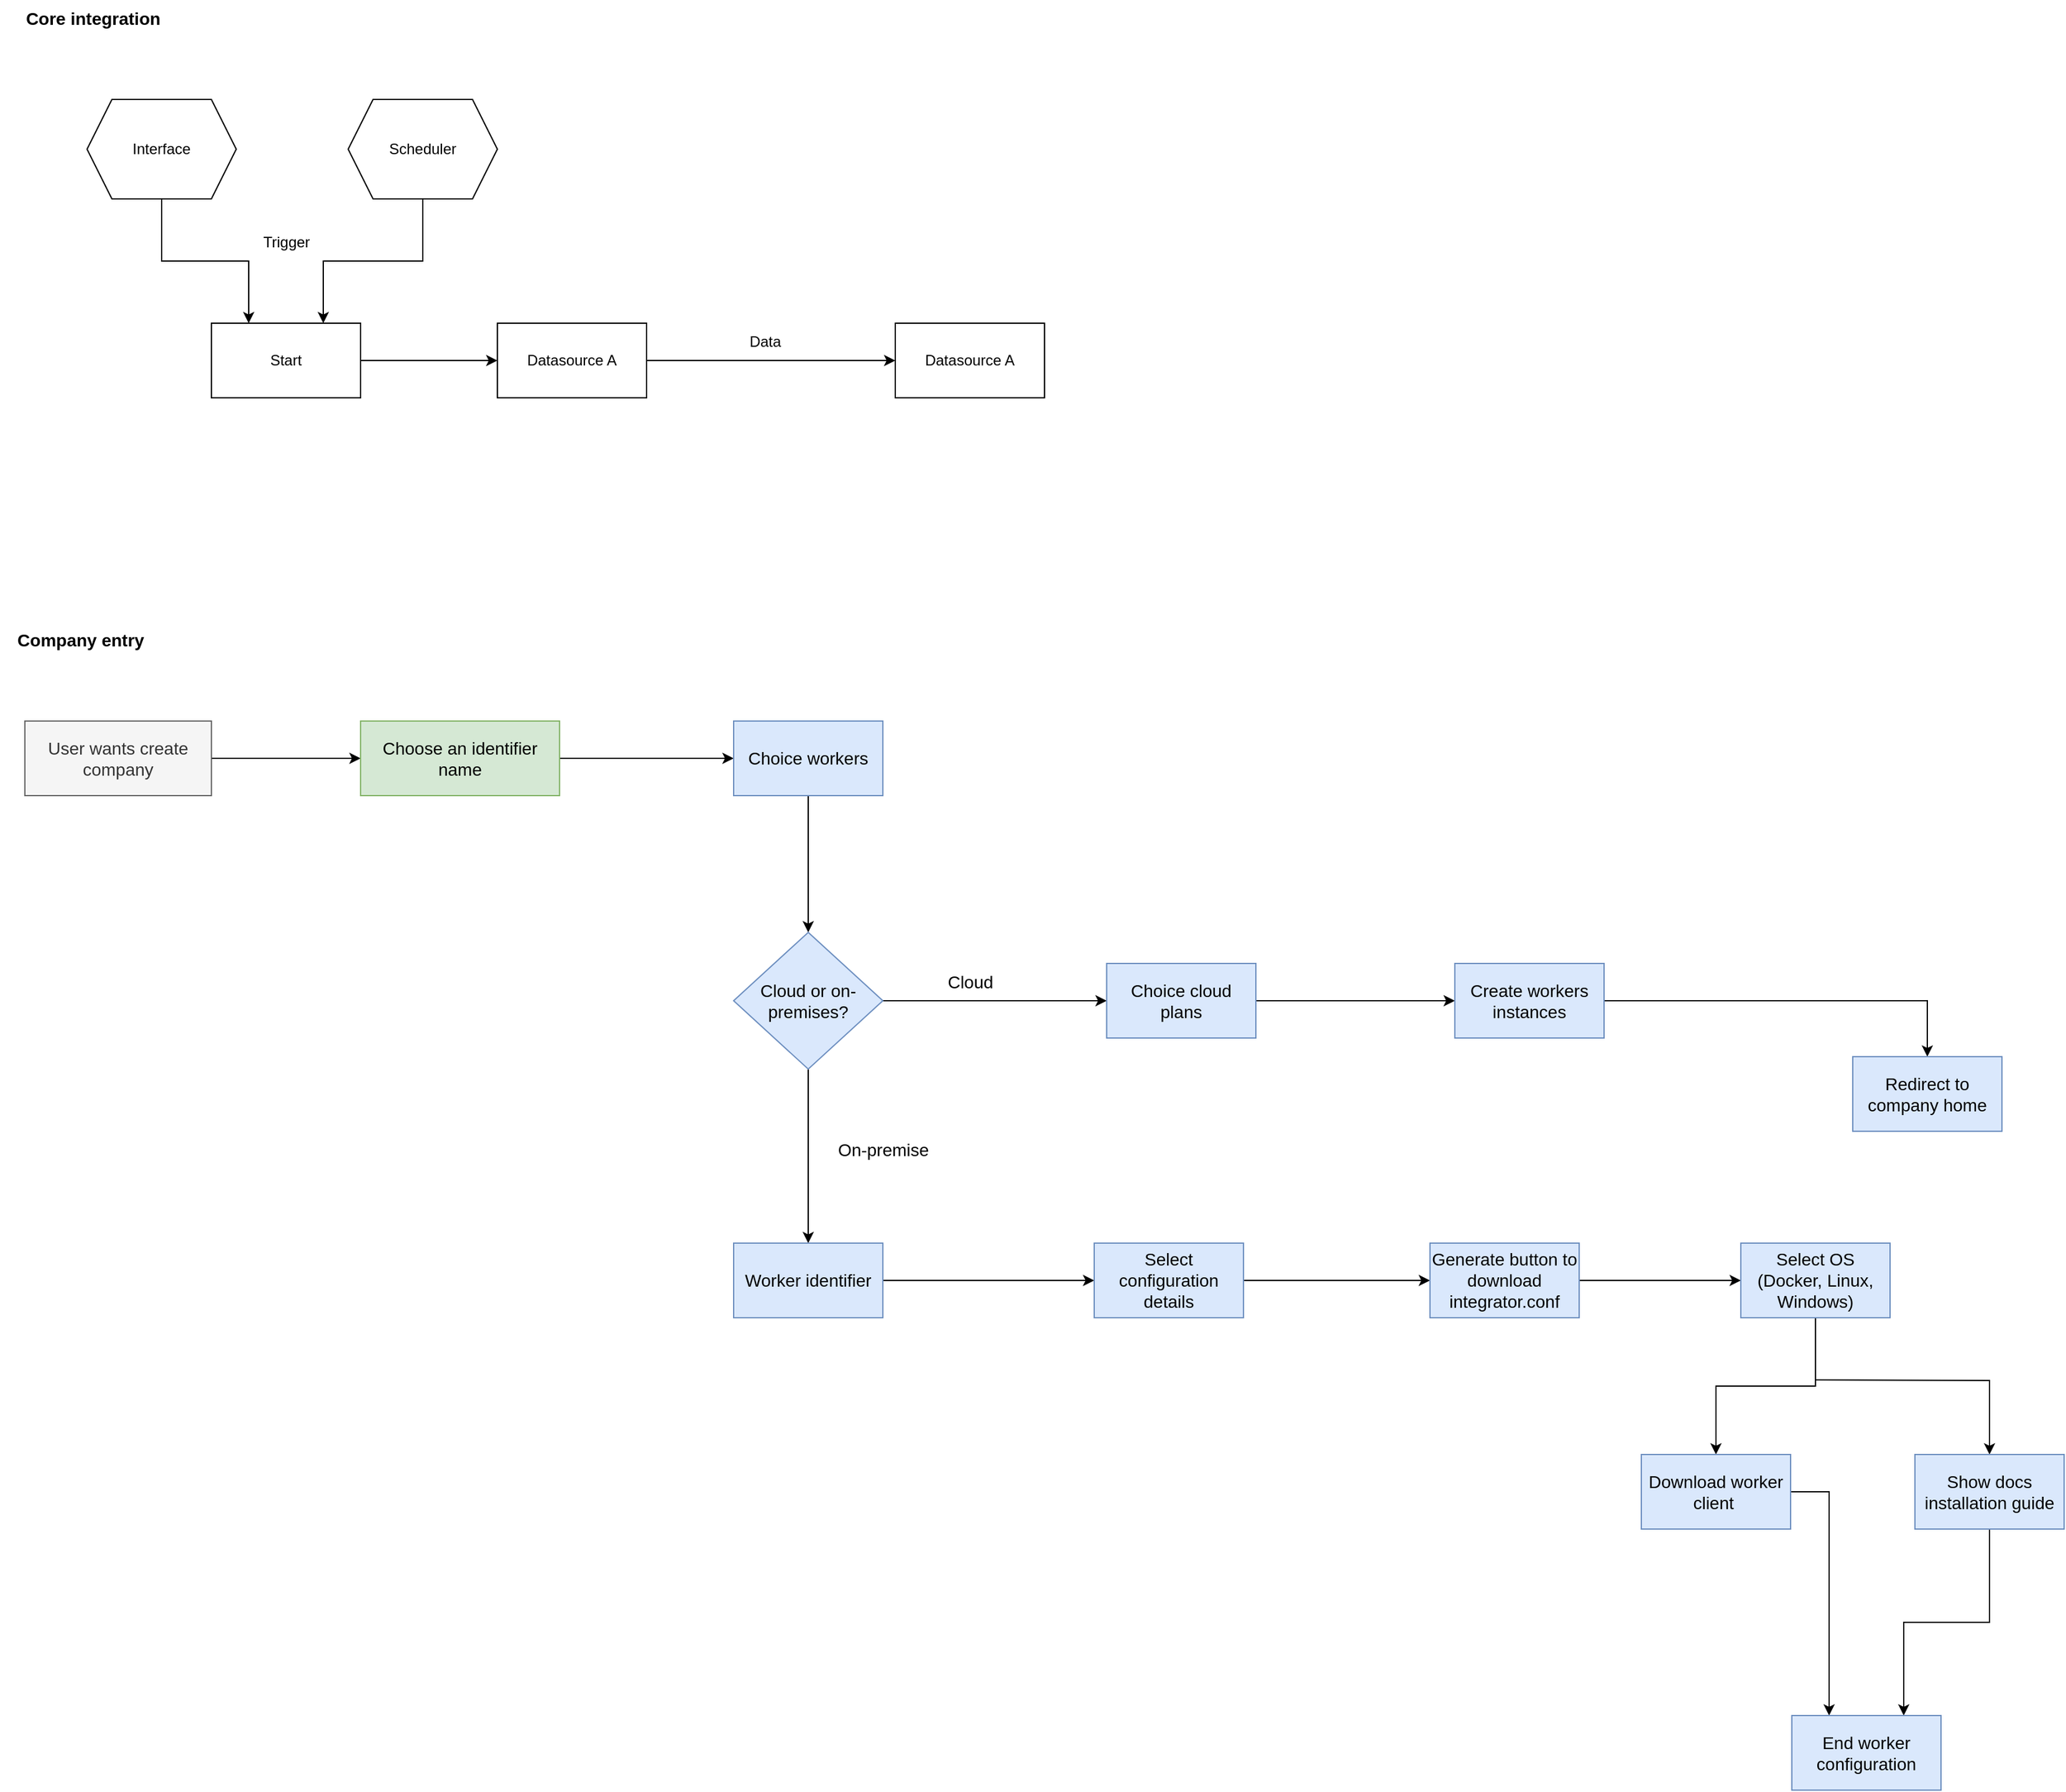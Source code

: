 <mxfile version="20.7.4" type="github">
  <diagram id="tBJtGItLAEdfWHWXXBW2" name="Page-1">
    <mxGraphModel dx="2900" dy="2419" grid="1" gridSize="10" guides="1" tooltips="1" connect="1" arrows="1" fold="1" page="1" pageScale="1" pageWidth="827" pageHeight="1169" math="0" shadow="0">
      <root>
        <mxCell id="0" />
        <mxCell id="1" parent="0" />
        <mxCell id="6NRoLecgiorz-ysppyv6-4" style="edgeStyle=orthogonalEdgeStyle;rounded=0;orthogonalLoop=1;jettySize=auto;html=1;entryX=0;entryY=0.5;entryDx=0;entryDy=0;" parent="1" source="6NRoLecgiorz-ysppyv6-1" target="6NRoLecgiorz-ysppyv6-2" edge="1">
          <mxGeometry relative="1" as="geometry" />
        </mxCell>
        <mxCell id="6NRoLecgiorz-ysppyv6-1" value="Datasource A" style="rounded=0;whiteSpace=wrap;html=1;" parent="1" vertex="1">
          <mxGeometry x="140" y="160" width="120" height="60" as="geometry" />
        </mxCell>
        <mxCell id="6NRoLecgiorz-ysppyv6-2" value="Datasource A" style="rounded=0;whiteSpace=wrap;html=1;" parent="1" vertex="1">
          <mxGeometry x="460" y="160" width="120" height="60" as="geometry" />
        </mxCell>
        <mxCell id="6NRoLecgiorz-ysppyv6-5" value="Data" style="text;html=1;align=center;verticalAlign=middle;resizable=0;points=[];autosize=1;strokeColor=none;fillColor=none;" parent="1" vertex="1">
          <mxGeometry x="330" y="160" width="50" height="30" as="geometry" />
        </mxCell>
        <mxCell id="6NRoLecgiorz-ysppyv6-13" style="edgeStyle=orthogonalEdgeStyle;rounded=0;orthogonalLoop=1;jettySize=auto;html=1;entryX=0.75;entryY=0;entryDx=0;entryDy=0;" parent="1" source="6NRoLecgiorz-ysppyv6-8" target="6NRoLecgiorz-ysppyv6-11" edge="1">
          <mxGeometry relative="1" as="geometry" />
        </mxCell>
        <mxCell id="6NRoLecgiorz-ysppyv6-8" value="Scheduler" style="shape=hexagon;perimeter=hexagonPerimeter2;whiteSpace=wrap;html=1;fixedSize=1;" parent="1" vertex="1">
          <mxGeometry x="20" y="-20" width="120" height="80" as="geometry" />
        </mxCell>
        <mxCell id="6NRoLecgiorz-ysppyv6-12" style="edgeStyle=orthogonalEdgeStyle;rounded=0;orthogonalLoop=1;jettySize=auto;html=1;entryX=0.25;entryY=0;entryDx=0;entryDy=0;" parent="1" source="6NRoLecgiorz-ysppyv6-9" target="6NRoLecgiorz-ysppyv6-11" edge="1">
          <mxGeometry relative="1" as="geometry" />
        </mxCell>
        <mxCell id="6NRoLecgiorz-ysppyv6-9" value="Interface" style="shape=hexagon;perimeter=hexagonPerimeter2;whiteSpace=wrap;html=1;fixedSize=1;" parent="1" vertex="1">
          <mxGeometry x="-190" y="-20" width="120" height="80" as="geometry" />
        </mxCell>
        <mxCell id="6NRoLecgiorz-ysppyv6-14" style="edgeStyle=orthogonalEdgeStyle;rounded=0;orthogonalLoop=1;jettySize=auto;html=1;entryX=0;entryY=0.5;entryDx=0;entryDy=0;" parent="1" source="6NRoLecgiorz-ysppyv6-11" target="6NRoLecgiorz-ysppyv6-1" edge="1">
          <mxGeometry relative="1" as="geometry" />
        </mxCell>
        <mxCell id="6NRoLecgiorz-ysppyv6-11" value="Start" style="rounded=0;whiteSpace=wrap;html=1;" parent="1" vertex="1">
          <mxGeometry x="-90" y="160" width="120" height="60" as="geometry" />
        </mxCell>
        <mxCell id="6NRoLecgiorz-ysppyv6-15" value="Trigger" style="text;html=1;align=center;verticalAlign=middle;resizable=0;points=[];autosize=1;strokeColor=none;fillColor=none;" parent="1" vertex="1">
          <mxGeometry x="-60" y="80" width="60" height="30" as="geometry" />
        </mxCell>
        <mxCell id="6NRoLecgiorz-ysppyv6-16" value="&lt;font style=&quot;font-size: 14px;&quot;&gt;&lt;b&gt;Company entry&lt;/b&gt;&lt;/font&gt;" style="text;html=1;strokeColor=none;fillColor=none;align=center;verticalAlign=middle;whiteSpace=wrap;rounded=0;" parent="1" vertex="1">
          <mxGeometry x="-260" y="400" width="130" height="30" as="geometry" />
        </mxCell>
        <mxCell id="6NRoLecgiorz-ysppyv6-17" value="&lt;font style=&quot;font-size: 14px;&quot;&gt;&lt;b&gt;Core integration&lt;/b&gt;&lt;/font&gt;" style="text;html=1;strokeColor=none;fillColor=none;align=center;verticalAlign=middle;whiteSpace=wrap;rounded=0;" parent="1" vertex="1">
          <mxGeometry x="-250" y="-100" width="130" height="30" as="geometry" />
        </mxCell>
        <mxCell id="6NRoLecgiorz-ysppyv6-23" style="edgeStyle=orthogonalEdgeStyle;rounded=0;orthogonalLoop=1;jettySize=auto;html=1;entryX=0;entryY=0.5;entryDx=0;entryDy=0;fontSize=14;" parent="1" source="6NRoLecgiorz-ysppyv6-18" target="6NRoLecgiorz-ysppyv6-21" edge="1">
          <mxGeometry relative="1" as="geometry" />
        </mxCell>
        <mxCell id="6NRoLecgiorz-ysppyv6-18" value="User wants create company" style="rounded=0;whiteSpace=wrap;html=1;fontSize=14;fillColor=#f5f5f5;fontColor=#333333;strokeColor=#666666;" parent="1" vertex="1">
          <mxGeometry x="-240" y="480" width="150" height="60" as="geometry" />
        </mxCell>
        <mxCell id="6NRoLecgiorz-ysppyv6-24" style="edgeStyle=orthogonalEdgeStyle;rounded=0;orthogonalLoop=1;jettySize=auto;html=1;entryX=0;entryY=0.5;entryDx=0;entryDy=0;fontSize=14;" parent="1" source="6NRoLecgiorz-ysppyv6-21" target="6NRoLecgiorz-ysppyv6-22" edge="1">
          <mxGeometry relative="1" as="geometry" />
        </mxCell>
        <mxCell id="6NRoLecgiorz-ysppyv6-21" value="Choose an identifier name" style="rounded=0;whiteSpace=wrap;html=1;fontSize=14;fillColor=#d5e8d4;strokeColor=#82b366;" parent="1" vertex="1">
          <mxGeometry x="30" y="480" width="160" height="60" as="geometry" />
        </mxCell>
        <mxCell id="6NRoLecgiorz-ysppyv6-26" style="edgeStyle=orthogonalEdgeStyle;rounded=0;orthogonalLoop=1;jettySize=auto;html=1;fontSize=14;" parent="1" source="6NRoLecgiorz-ysppyv6-22" target="6NRoLecgiorz-ysppyv6-25" edge="1">
          <mxGeometry relative="1" as="geometry" />
        </mxCell>
        <mxCell id="6NRoLecgiorz-ysppyv6-22" value="Choice workers" style="rounded=0;whiteSpace=wrap;html=1;fontSize=14;fillColor=#dae8fc;strokeColor=#6c8ebf;" parent="1" vertex="1">
          <mxGeometry x="330" y="480" width="120" height="60" as="geometry" />
        </mxCell>
        <mxCell id="6NRoLecgiorz-ysppyv6-27" style="edgeStyle=orthogonalEdgeStyle;rounded=0;orthogonalLoop=1;jettySize=auto;html=1;fontSize=14;" parent="1" source="6NRoLecgiorz-ysppyv6-25" edge="1">
          <mxGeometry relative="1" as="geometry">
            <mxPoint x="630" y="705" as="targetPoint" />
          </mxGeometry>
        </mxCell>
        <mxCell id="6NRoLecgiorz-ysppyv6-29" style="edgeStyle=orthogonalEdgeStyle;rounded=0;orthogonalLoop=1;jettySize=auto;html=1;fontSize=14;" parent="1" source="6NRoLecgiorz-ysppyv6-25" edge="1">
          <mxGeometry relative="1" as="geometry">
            <mxPoint x="390" y="900" as="targetPoint" />
          </mxGeometry>
        </mxCell>
        <mxCell id="6NRoLecgiorz-ysppyv6-25" value="Cloud or on-premises?" style="rhombus;whiteSpace=wrap;html=1;fontSize=14;fillColor=#dae8fc;strokeColor=#6c8ebf;" parent="1" vertex="1">
          <mxGeometry x="330" y="650" width="120" height="110" as="geometry" />
        </mxCell>
        <mxCell id="6NRoLecgiorz-ysppyv6-28" value="Cloud" style="text;html=1;align=center;verticalAlign=middle;resizable=0;points=[];autosize=1;strokeColor=none;fillColor=none;fontSize=14;" parent="1" vertex="1">
          <mxGeometry x="490" y="675" width="60" height="30" as="geometry" />
        </mxCell>
        <mxCell id="6NRoLecgiorz-ysppyv6-30" value="On-premise" style="text;html=1;align=center;verticalAlign=middle;resizable=0;points=[];autosize=1;strokeColor=none;fillColor=none;fontSize=14;" parent="1" vertex="1">
          <mxGeometry x="400" y="810" width="100" height="30" as="geometry" />
        </mxCell>
        <mxCell id="g5JYePuPsJwM0HJEv5b4-2" style="edgeStyle=orthogonalEdgeStyle;rounded=0;orthogonalLoop=1;jettySize=auto;html=1;fontSize=14;" edge="1" parent="1" source="6NRoLecgiorz-ysppyv6-31">
          <mxGeometry relative="1" as="geometry">
            <mxPoint x="910" y="705" as="targetPoint" />
          </mxGeometry>
        </mxCell>
        <mxCell id="6NRoLecgiorz-ysppyv6-31" value="Choice cloud plans" style="rounded=0;whiteSpace=wrap;html=1;fontSize=14;fillColor=#dae8fc;strokeColor=#6c8ebf;" parent="1" vertex="1">
          <mxGeometry x="630" y="675" width="120" height="60" as="geometry" />
        </mxCell>
        <mxCell id="g5JYePuPsJwM0HJEv5b4-5" style="edgeStyle=orthogonalEdgeStyle;rounded=0;orthogonalLoop=1;jettySize=auto;html=1;fontSize=14;" edge="1" parent="1" source="g5JYePuPsJwM0HJEv5b4-3" target="g5JYePuPsJwM0HJEv5b4-4">
          <mxGeometry relative="1" as="geometry" />
        </mxCell>
        <mxCell id="g5JYePuPsJwM0HJEv5b4-3" value="Create workers instances" style="rounded=0;whiteSpace=wrap;html=1;fontSize=14;fillColor=#dae8fc;strokeColor=#6c8ebf;" vertex="1" parent="1">
          <mxGeometry x="910" y="675" width="120" height="60" as="geometry" />
        </mxCell>
        <mxCell id="g5JYePuPsJwM0HJEv5b4-4" value="Redirect to company home" style="rounded=0;whiteSpace=wrap;html=1;fontSize=14;fillColor=#dae8fc;strokeColor=#6c8ebf;" vertex="1" parent="1">
          <mxGeometry x="1230" y="750" width="120" height="60" as="geometry" />
        </mxCell>
        <mxCell id="g5JYePuPsJwM0HJEv5b4-7" style="edgeStyle=orthogonalEdgeStyle;rounded=0;orthogonalLoop=1;jettySize=auto;html=1;fontSize=14;entryX=0;entryY=0.5;entryDx=0;entryDy=0;" edge="1" parent="1" source="g5JYePuPsJwM0HJEv5b4-6" target="g5JYePuPsJwM0HJEv5b4-8">
          <mxGeometry relative="1" as="geometry">
            <mxPoint x="620" y="930" as="targetPoint" />
          </mxGeometry>
        </mxCell>
        <mxCell id="g5JYePuPsJwM0HJEv5b4-6" value="Worker identifier" style="rounded=0;whiteSpace=wrap;html=1;fontSize=14;fillColor=#dae8fc;strokeColor=#6c8ebf;" vertex="1" parent="1">
          <mxGeometry x="330" y="900" width="120" height="60" as="geometry" />
        </mxCell>
        <mxCell id="g5JYePuPsJwM0HJEv5b4-10" value="" style="edgeStyle=orthogonalEdgeStyle;rounded=0;orthogonalLoop=1;jettySize=auto;html=1;fontSize=14;" edge="1" parent="1" source="g5JYePuPsJwM0HJEv5b4-8" target="g5JYePuPsJwM0HJEv5b4-9">
          <mxGeometry relative="1" as="geometry" />
        </mxCell>
        <mxCell id="g5JYePuPsJwM0HJEv5b4-8" value="Select configuration details" style="rounded=0;whiteSpace=wrap;html=1;fontSize=14;fillColor=#dae8fc;strokeColor=#6c8ebf;" vertex="1" parent="1">
          <mxGeometry x="620" y="900" width="120" height="60" as="geometry" />
        </mxCell>
        <mxCell id="g5JYePuPsJwM0HJEv5b4-12" value="" style="edgeStyle=orthogonalEdgeStyle;rounded=0;orthogonalLoop=1;jettySize=auto;html=1;fontSize=14;" edge="1" parent="1" source="g5JYePuPsJwM0HJEv5b4-9" target="g5JYePuPsJwM0HJEv5b4-11">
          <mxGeometry relative="1" as="geometry" />
        </mxCell>
        <mxCell id="g5JYePuPsJwM0HJEv5b4-9" value="Generate button to download integrator.conf" style="whiteSpace=wrap;html=1;fontSize=14;rounded=0;fillColor=#dae8fc;strokeColor=#6c8ebf;" vertex="1" parent="1">
          <mxGeometry x="890" y="900" width="120" height="60" as="geometry" />
        </mxCell>
        <mxCell id="g5JYePuPsJwM0HJEv5b4-15" style="edgeStyle=orthogonalEdgeStyle;rounded=0;orthogonalLoop=1;jettySize=auto;html=1;entryX=0.5;entryY=0;entryDx=0;entryDy=0;fontSize=14;" edge="1" parent="1" source="g5JYePuPsJwM0HJEv5b4-11" target="g5JYePuPsJwM0HJEv5b4-14">
          <mxGeometry relative="1" as="geometry" />
        </mxCell>
        <mxCell id="g5JYePuPsJwM0HJEv5b4-16" style="edgeStyle=orthogonalEdgeStyle;rounded=0;orthogonalLoop=1;jettySize=auto;html=1;entryX=0.5;entryY=0;entryDx=0;entryDy=0;fontSize=14;" edge="1" parent="1" target="g5JYePuPsJwM0HJEv5b4-13">
          <mxGeometry relative="1" as="geometry">
            <mxPoint x="1200" y="1010" as="sourcePoint" />
          </mxGeometry>
        </mxCell>
        <mxCell id="g5JYePuPsJwM0HJEv5b4-11" value="Select OS (Docker, Linux, Windows)" style="whiteSpace=wrap;html=1;fontSize=14;rounded=0;fillColor=#dae8fc;strokeColor=#6c8ebf;" vertex="1" parent="1">
          <mxGeometry x="1140" y="900" width="120" height="60" as="geometry" />
        </mxCell>
        <mxCell id="g5JYePuPsJwM0HJEv5b4-20" style="edgeStyle=orthogonalEdgeStyle;rounded=0;orthogonalLoop=1;jettySize=auto;html=1;fontSize=14;entryX=0.75;entryY=0;entryDx=0;entryDy=0;" edge="1" parent="1" source="g5JYePuPsJwM0HJEv5b4-13" target="g5JYePuPsJwM0HJEv5b4-19">
          <mxGeometry relative="1" as="geometry">
            <mxPoint x="1270" y="1270" as="targetPoint" />
          </mxGeometry>
        </mxCell>
        <mxCell id="g5JYePuPsJwM0HJEv5b4-13" value="Show docs installation guide" style="whiteSpace=wrap;html=1;fontSize=14;rounded=0;fillColor=#dae8fc;strokeColor=#6c8ebf;" vertex="1" parent="1">
          <mxGeometry x="1280" y="1070" width="120" height="60" as="geometry" />
        </mxCell>
        <mxCell id="g5JYePuPsJwM0HJEv5b4-18" style="edgeStyle=orthogonalEdgeStyle;rounded=0;orthogonalLoop=1;jettySize=auto;html=1;fontSize=14;entryX=0.25;entryY=0;entryDx=0;entryDy=0;" edge="1" parent="1" source="g5JYePuPsJwM0HJEv5b4-14" target="g5JYePuPsJwM0HJEv5b4-19">
          <mxGeometry relative="1" as="geometry">
            <mxPoint x="1240" y="1280" as="targetPoint" />
          </mxGeometry>
        </mxCell>
        <mxCell id="g5JYePuPsJwM0HJEv5b4-14" value="Download worker client&amp;nbsp;" style="whiteSpace=wrap;html=1;fontSize=14;rounded=0;fillColor=#dae8fc;strokeColor=#6c8ebf;" vertex="1" parent="1">
          <mxGeometry x="1060" y="1070" width="120" height="60" as="geometry" />
        </mxCell>
        <mxCell id="g5JYePuPsJwM0HJEv5b4-19" value="End worker configuration" style="rounded=0;whiteSpace=wrap;html=1;fontSize=14;fillColor=#dae8fc;strokeColor=#6c8ebf;" vertex="1" parent="1">
          <mxGeometry x="1181" y="1280" width="120" height="60" as="geometry" />
        </mxCell>
      </root>
    </mxGraphModel>
  </diagram>
</mxfile>

